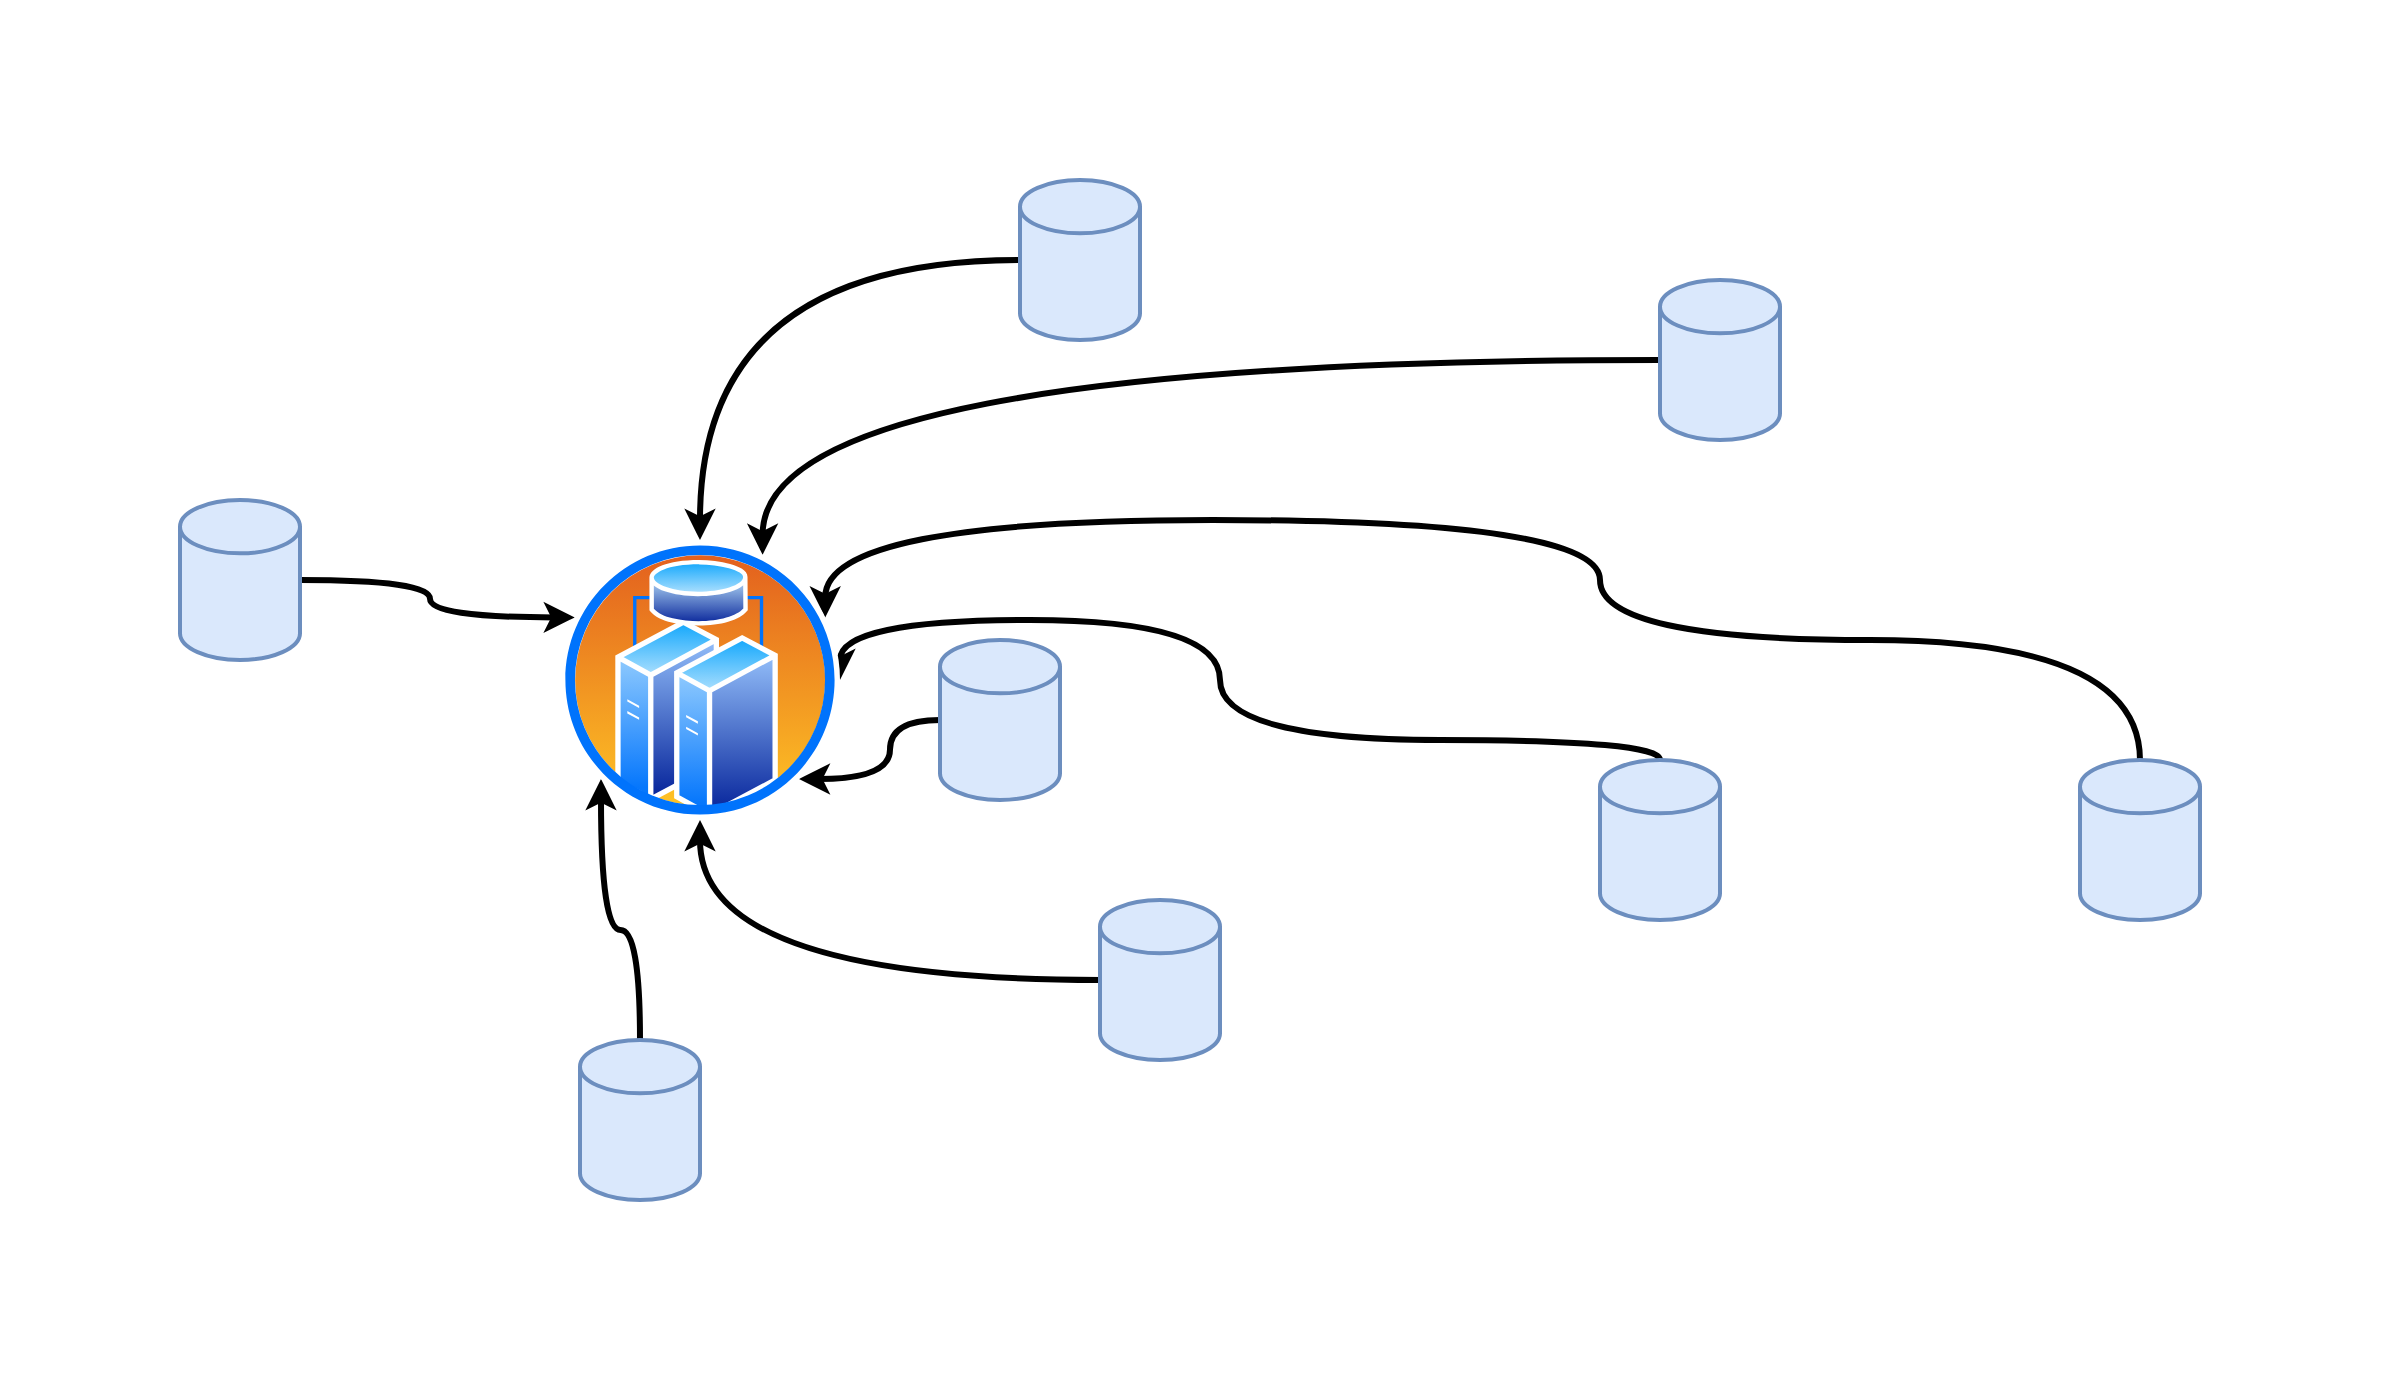 <mxfile version="21.3.7" type="device">
  <diagram name="Page-1" id="GiYYFDM-YEC3q38MKtf7">
    <mxGraphModel dx="1615" dy="871" grid="1" gridSize="10" guides="1" tooltips="1" connect="1" arrows="1" fold="1" page="1" pageScale="1" pageWidth="850" pageHeight="1100" math="0" shadow="0">
      <root>
        <mxCell id="0" />
        <mxCell id="1" parent="0" />
        <mxCell id="I3KExAQnc2SRy4ZuPi_f-1" value="" style="shape=image;verticalLabelPosition=bottom;labelBackgroundColor=default;verticalAlign=top;aspect=fixed;imageAspect=0;image=https://2.bp.blogspot.com/-sh8Jd2p0yYo/VsS6KaKUgxI/AAAAAAAADjw/BH8UxG4ekL4/s1600/ver-Mapa-de-andalucia.jpg;" vertex="1" parent="1">
          <mxGeometry x="350" y="170" width="1200" height="694" as="geometry" />
        </mxCell>
        <mxCell id="I3KExAQnc2SRy4ZuPi_f-14" style="edgeStyle=orthogonalEdgeStyle;rounded=0;orthogonalLoop=1;jettySize=auto;html=1;entryX=1;entryY=0.25;entryDx=0;entryDy=0;curved=1;strokeWidth=3;" edge="1" parent="1" source="I3KExAQnc2SRy4ZuPi_f-2" target="I3KExAQnc2SRy4ZuPi_f-13">
          <mxGeometry relative="1" as="geometry">
            <Array as="points">
              <mxPoint x="1420" y="490" />
              <mxPoint x="1150" y="490" />
              <mxPoint x="1150" y="430" />
              <mxPoint x="763" y="430" />
            </Array>
          </mxGeometry>
        </mxCell>
        <mxCell id="I3KExAQnc2SRy4ZuPi_f-2" value="" style="strokeWidth=2;html=1;shape=mxgraph.flowchart.database;whiteSpace=wrap;fillColor=#dae8fc;strokeColor=#6c8ebf;" vertex="1" parent="1">
          <mxGeometry x="1390" y="550" width="60" height="80" as="geometry" />
        </mxCell>
        <mxCell id="I3KExAQnc2SRy4ZuPi_f-15" style="edgeStyle=orthogonalEdgeStyle;rounded=0;orthogonalLoop=1;jettySize=auto;html=1;entryX=1;entryY=0.5;entryDx=0;entryDy=0;curved=1;strokeWidth=3;" edge="1" parent="1" source="I3KExAQnc2SRy4ZuPi_f-3" target="I3KExAQnc2SRy4ZuPi_f-13">
          <mxGeometry relative="1" as="geometry">
            <Array as="points">
              <mxPoint x="1180" y="540" />
              <mxPoint x="960" y="540" />
              <mxPoint x="960" y="480" />
              <mxPoint x="770" y="480" />
            </Array>
          </mxGeometry>
        </mxCell>
        <mxCell id="I3KExAQnc2SRy4ZuPi_f-3" value="" style="strokeWidth=2;html=1;shape=mxgraph.flowchart.database;whiteSpace=wrap;fillColor=#dae8fc;strokeColor=#6c8ebf;" vertex="1" parent="1">
          <mxGeometry x="1150" y="550" width="60" height="80" as="geometry" />
        </mxCell>
        <mxCell id="I3KExAQnc2SRy4ZuPi_f-16" style="edgeStyle=orthogonalEdgeStyle;rounded=0;orthogonalLoop=1;jettySize=auto;html=1;entryX=1;entryY=1;entryDx=0;entryDy=0;curved=1;strokeWidth=3;" edge="1" parent="1" source="I3KExAQnc2SRy4ZuPi_f-4" target="I3KExAQnc2SRy4ZuPi_f-13">
          <mxGeometry relative="1" as="geometry" />
        </mxCell>
        <mxCell id="I3KExAQnc2SRy4ZuPi_f-4" value="" style="strokeWidth=2;html=1;shape=mxgraph.flowchart.database;whiteSpace=wrap;fillColor=#dae8fc;strokeColor=#6c8ebf;" vertex="1" parent="1">
          <mxGeometry x="820" y="490" width="60" height="80" as="geometry" />
        </mxCell>
        <mxCell id="I3KExAQnc2SRy4ZuPi_f-20" style="edgeStyle=orthogonalEdgeStyle;rounded=0;orthogonalLoop=1;jettySize=auto;html=1;entryX=0.5;entryY=1;entryDx=0;entryDy=0;curved=1;strokeWidth=3;" edge="1" parent="1" source="I3KExAQnc2SRy4ZuPi_f-5" target="I3KExAQnc2SRy4ZuPi_f-13">
          <mxGeometry relative="1" as="geometry" />
        </mxCell>
        <mxCell id="I3KExAQnc2SRy4ZuPi_f-5" value="" style="strokeWidth=2;html=1;shape=mxgraph.flowchart.database;whiteSpace=wrap;fillColor=#dae8fc;strokeColor=#6c8ebf;" vertex="1" parent="1">
          <mxGeometry x="900" y="620" width="60" height="80" as="geometry" />
        </mxCell>
        <mxCell id="I3KExAQnc2SRy4ZuPi_f-19" style="edgeStyle=orthogonalEdgeStyle;rounded=0;orthogonalLoop=1;jettySize=auto;html=1;entryX=0;entryY=1;entryDx=0;entryDy=0;curved=1;strokeWidth=3;" edge="1" parent="1" source="I3KExAQnc2SRy4ZuPi_f-6" target="I3KExAQnc2SRy4ZuPi_f-13">
          <mxGeometry relative="1" as="geometry" />
        </mxCell>
        <mxCell id="I3KExAQnc2SRy4ZuPi_f-6" value="" style="strokeWidth=2;html=1;shape=mxgraph.flowchart.database;whiteSpace=wrap;fillColor=#dae8fc;strokeColor=#6c8ebf;" vertex="1" parent="1">
          <mxGeometry x="640" y="690" width="60" height="80" as="geometry" />
        </mxCell>
        <mxCell id="I3KExAQnc2SRy4ZuPi_f-17" style="edgeStyle=orthogonalEdgeStyle;rounded=0;orthogonalLoop=1;jettySize=auto;html=1;entryX=0.5;entryY=0;entryDx=0;entryDy=0;curved=1;strokeWidth=3;" edge="1" parent="1" source="I3KExAQnc2SRy4ZuPi_f-9" target="I3KExAQnc2SRy4ZuPi_f-13">
          <mxGeometry relative="1" as="geometry" />
        </mxCell>
        <mxCell id="I3KExAQnc2SRy4ZuPi_f-9" value="" style="strokeWidth=2;html=1;shape=mxgraph.flowchart.database;whiteSpace=wrap;fillColor=#dae8fc;strokeColor=#6c8ebf;" vertex="1" parent="1">
          <mxGeometry x="860" y="260" width="60" height="80" as="geometry" />
        </mxCell>
        <mxCell id="I3KExAQnc2SRy4ZuPi_f-18" style="edgeStyle=orthogonalEdgeStyle;rounded=0;orthogonalLoop=1;jettySize=auto;html=1;entryX=0.75;entryY=0;entryDx=0;entryDy=0;curved=1;strokeWidth=3;" edge="1" parent="1" source="I3KExAQnc2SRy4ZuPi_f-10" target="I3KExAQnc2SRy4ZuPi_f-13">
          <mxGeometry relative="1" as="geometry" />
        </mxCell>
        <mxCell id="I3KExAQnc2SRy4ZuPi_f-10" value="" style="strokeWidth=2;html=1;shape=mxgraph.flowchart.database;whiteSpace=wrap;fillColor=#dae8fc;strokeColor=#6c8ebf;" vertex="1" parent="1">
          <mxGeometry x="1180" y="310" width="60" height="80" as="geometry" />
        </mxCell>
        <mxCell id="I3KExAQnc2SRy4ZuPi_f-21" style="edgeStyle=orthogonalEdgeStyle;rounded=0;orthogonalLoop=1;jettySize=auto;html=1;entryX=0;entryY=0.25;entryDx=0;entryDy=0;curved=1;strokeWidth=3;" edge="1" parent="1" source="I3KExAQnc2SRy4ZuPi_f-11" target="I3KExAQnc2SRy4ZuPi_f-13">
          <mxGeometry relative="1" as="geometry" />
        </mxCell>
        <mxCell id="I3KExAQnc2SRy4ZuPi_f-11" value="" style="strokeWidth=2;html=1;shape=mxgraph.flowchart.database;whiteSpace=wrap;fillColor=#dae8fc;strokeColor=#6c8ebf;" vertex="1" parent="1">
          <mxGeometry x="440" y="420" width="60" height="80" as="geometry" />
        </mxCell>
        <mxCell id="I3KExAQnc2SRy4ZuPi_f-13" value="" style="image;aspect=fixed;perimeter=ellipsePerimeter;html=1;align=center;shadow=0;dashed=0;spacingTop=3;image=img/lib/active_directory/cluster_server.svg;" vertex="1" parent="1">
          <mxGeometry x="630" y="440" width="140" height="140" as="geometry" />
        </mxCell>
      </root>
    </mxGraphModel>
  </diagram>
</mxfile>
